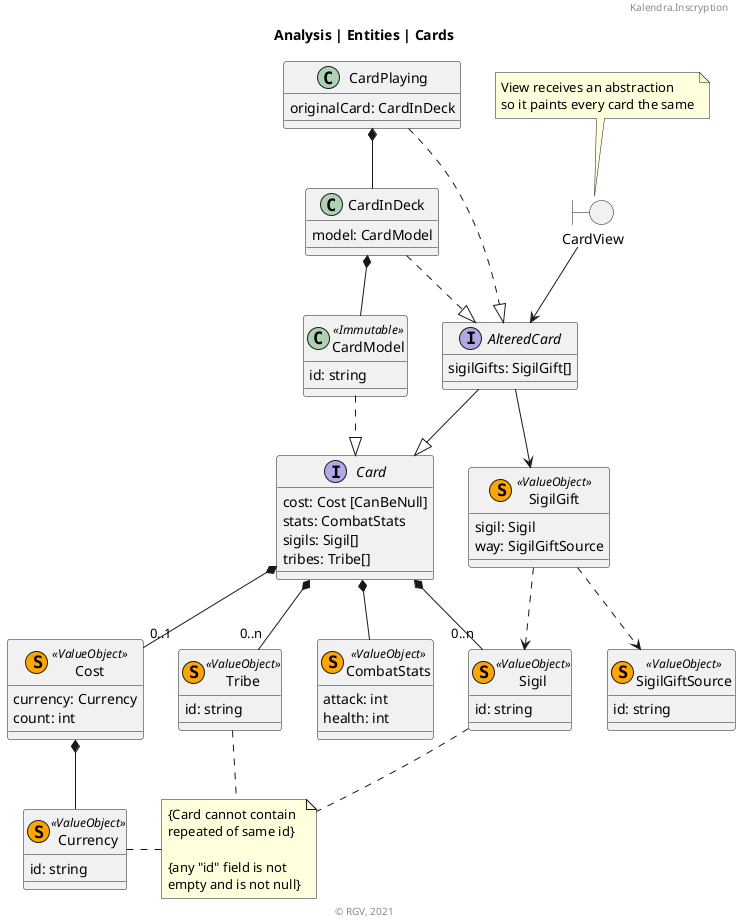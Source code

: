 @startuml
'https://plantuml.com/class-diagram
title Analysis | Entities | Cards
header Kalendra.Inscryption
allowMixing
'''''''''''''

interface Card{
cost: Cost [CanBeNull]
stats: CombatStats
sigils: Sigil[]
tribes: Tribe[]
}

interface AlteredCard{
sigilGifts: SigilGift[]
}

class SigilGift <<(S, orange) ValueObject>> {
sigil: Sigil
way: SigilGiftSource
}

class SigilGiftSource <<(S, orange) ValueObject>> {
id: string
}

class Currency <<(S, orange) ValueObject>> {
id: string
}

class CombatStats <<(S, orange) ValueObject>> {
attack: int
health: int
}

class Cost <<(S, orange) ValueObject>> {
currency: Currency
count: int
}

class Tribe <<(S, orange) ValueObject>> {
id: string
}
class Sigil <<(S, orange) ValueObject>> {
id: string
}

class CardModel <<Immutable>>{
id: string
}
class CardInDeck{
model: CardModel
}
class CardPlaying{
originalCard: CardInDeck
}

boundary CardView

'''''''''''''

AlteredCard --|> Card
AlteredCard --> SigilGift
SigilGift ..> SigilGiftSource
SigilGift ..> Sigil

Cost *-- Currency

Card *-- CombatStats
Card *-- "0..1" Cost
Card *-- "0..n" Tribe
Card *-- "0..n" Sigil

note as N1
{Card cannot contain
repeated of same id}

{any "id" field is not
empty and is not null}
end note
N1 .u. Tribe
N1 .u. Sigil
N1 .l. Currency

CardModel ..|> Card

CardInDeck ..|> AlteredCard
CardInDeck *-- CardModel

CardPlaying ..|> AlteredCard
CardPlaying *-- CardInDeck

CardView --> AlteredCard

note as N2
View receives an abstraction
so it paints every card the same
end note
N2 -d- CardView

'''''''''''''
footer © RGV, 2021
@enduml